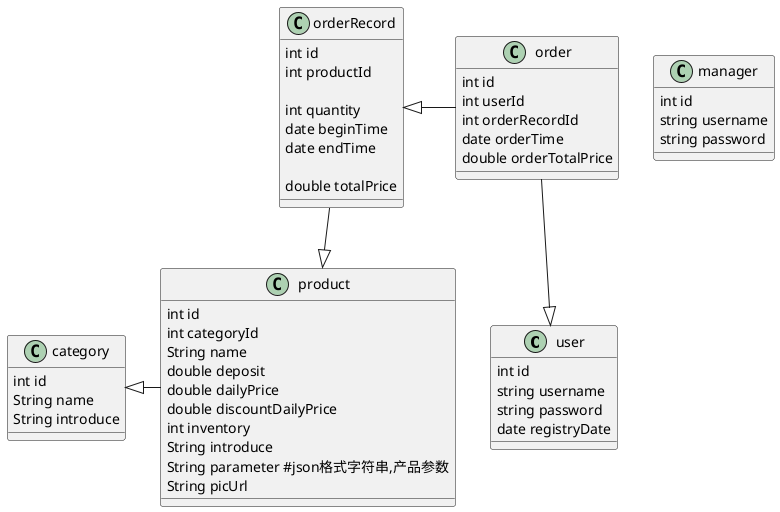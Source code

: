 @startuml

class user{
    int id
    string username
    string password
    date registryDate
}
class manager{
    int id
    string username
    string password
}
class category{
    int id
    String name
    String introduce

}

class product{
    int id
    int categoryId
    String name
    double deposit
    double dailyPrice
    double discountDailyPrice
    int inventory
    String introduce
    String parameter #json格式字符串,产品参数
    String picUrl
}
class order{
    int id
    int userId
    int orderRecordId
    date orderTime
    double orderTotalPrice
}

class orderRecord{
    int id
    int productId

    int quantity
    date beginTime
    date endTime

    double totalPrice

}




category<|-product
orderRecord<|-order
orderRecord --|>product
order --|>user


@enduml